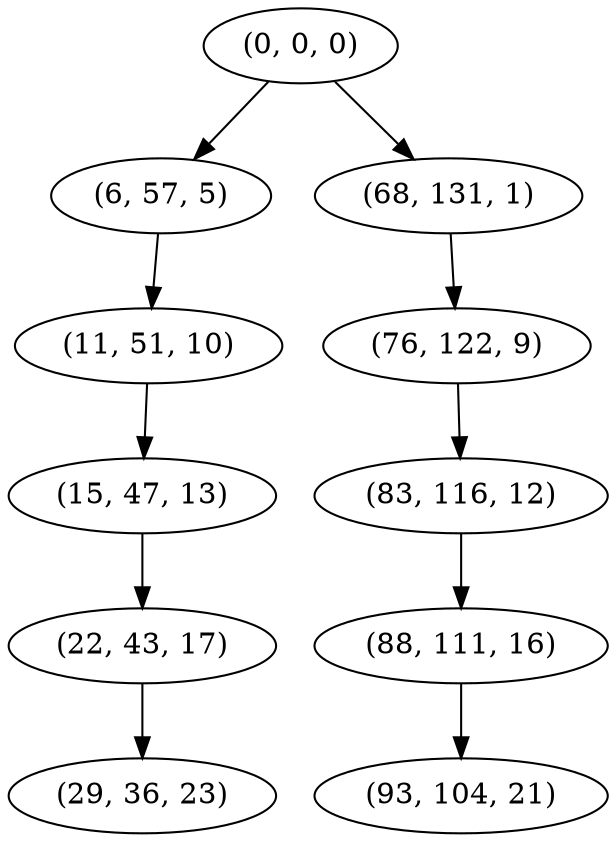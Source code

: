 digraph tree {
    "(0, 0, 0)";
    "(6, 57, 5)";
    "(11, 51, 10)";
    "(15, 47, 13)";
    "(22, 43, 17)";
    "(29, 36, 23)";
    "(68, 131, 1)";
    "(76, 122, 9)";
    "(83, 116, 12)";
    "(88, 111, 16)";
    "(93, 104, 21)";
    "(0, 0, 0)" -> "(6, 57, 5)";
    "(0, 0, 0)" -> "(68, 131, 1)";
    "(6, 57, 5)" -> "(11, 51, 10)";
    "(11, 51, 10)" -> "(15, 47, 13)";
    "(15, 47, 13)" -> "(22, 43, 17)";
    "(22, 43, 17)" -> "(29, 36, 23)";
    "(68, 131, 1)" -> "(76, 122, 9)";
    "(76, 122, 9)" -> "(83, 116, 12)";
    "(83, 116, 12)" -> "(88, 111, 16)";
    "(88, 111, 16)" -> "(93, 104, 21)";
}
